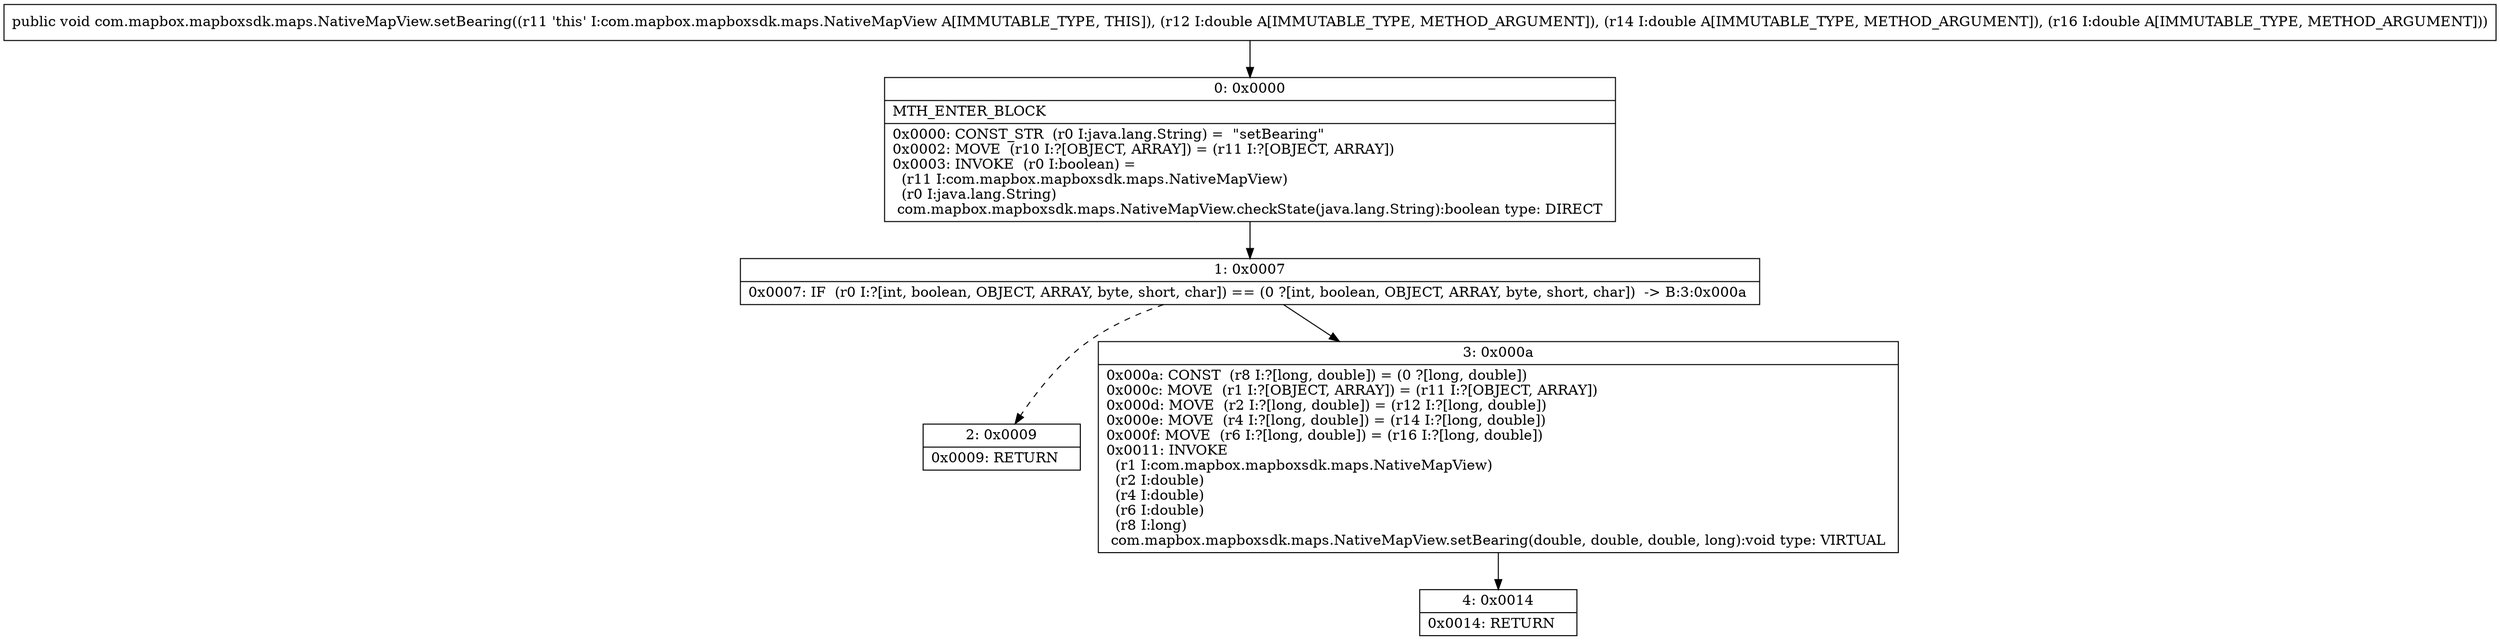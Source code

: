 digraph "CFG forcom.mapbox.mapboxsdk.maps.NativeMapView.setBearing(DDD)V" {
Node_0 [shape=record,label="{0\:\ 0x0000|MTH_ENTER_BLOCK\l|0x0000: CONST_STR  (r0 I:java.lang.String) =  \"setBearing\" \l0x0002: MOVE  (r10 I:?[OBJECT, ARRAY]) = (r11 I:?[OBJECT, ARRAY]) \l0x0003: INVOKE  (r0 I:boolean) = \l  (r11 I:com.mapbox.mapboxsdk.maps.NativeMapView)\l  (r0 I:java.lang.String)\l com.mapbox.mapboxsdk.maps.NativeMapView.checkState(java.lang.String):boolean type: DIRECT \l}"];
Node_1 [shape=record,label="{1\:\ 0x0007|0x0007: IF  (r0 I:?[int, boolean, OBJECT, ARRAY, byte, short, char]) == (0 ?[int, boolean, OBJECT, ARRAY, byte, short, char])  \-\> B:3:0x000a \l}"];
Node_2 [shape=record,label="{2\:\ 0x0009|0x0009: RETURN   \l}"];
Node_3 [shape=record,label="{3\:\ 0x000a|0x000a: CONST  (r8 I:?[long, double]) = (0 ?[long, double]) \l0x000c: MOVE  (r1 I:?[OBJECT, ARRAY]) = (r11 I:?[OBJECT, ARRAY]) \l0x000d: MOVE  (r2 I:?[long, double]) = (r12 I:?[long, double]) \l0x000e: MOVE  (r4 I:?[long, double]) = (r14 I:?[long, double]) \l0x000f: MOVE  (r6 I:?[long, double]) = (r16 I:?[long, double]) \l0x0011: INVOKE  \l  (r1 I:com.mapbox.mapboxsdk.maps.NativeMapView)\l  (r2 I:double)\l  (r4 I:double)\l  (r6 I:double)\l  (r8 I:long)\l com.mapbox.mapboxsdk.maps.NativeMapView.setBearing(double, double, double, long):void type: VIRTUAL \l}"];
Node_4 [shape=record,label="{4\:\ 0x0014|0x0014: RETURN   \l}"];
MethodNode[shape=record,label="{public void com.mapbox.mapboxsdk.maps.NativeMapView.setBearing((r11 'this' I:com.mapbox.mapboxsdk.maps.NativeMapView A[IMMUTABLE_TYPE, THIS]), (r12 I:double A[IMMUTABLE_TYPE, METHOD_ARGUMENT]), (r14 I:double A[IMMUTABLE_TYPE, METHOD_ARGUMENT]), (r16 I:double A[IMMUTABLE_TYPE, METHOD_ARGUMENT])) }"];
MethodNode -> Node_0;
Node_0 -> Node_1;
Node_1 -> Node_2[style=dashed];
Node_1 -> Node_3;
Node_3 -> Node_4;
}

